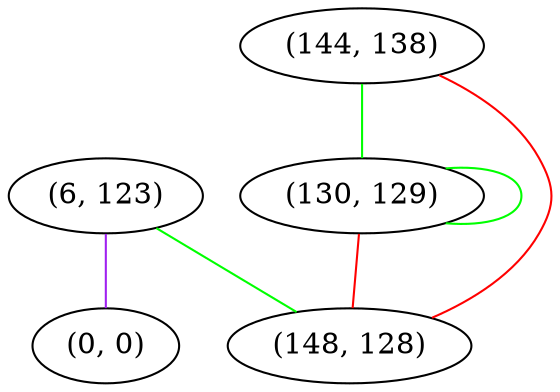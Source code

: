 graph "" {
"(6, 123)";
"(0, 0)";
"(144, 138)";
"(130, 129)";
"(148, 128)";
"(6, 123)" -- "(0, 0)"  [color=purple, key=0, weight=4];
"(6, 123)" -- "(148, 128)"  [color=green, key=0, weight=2];
"(144, 138)" -- "(130, 129)"  [color=green, key=0, weight=2];
"(144, 138)" -- "(148, 128)"  [color=red, key=0, weight=1];
"(130, 129)" -- "(130, 129)"  [color=green, key=0, weight=2];
"(130, 129)" -- "(148, 128)"  [color=red, key=0, weight=1];
}
